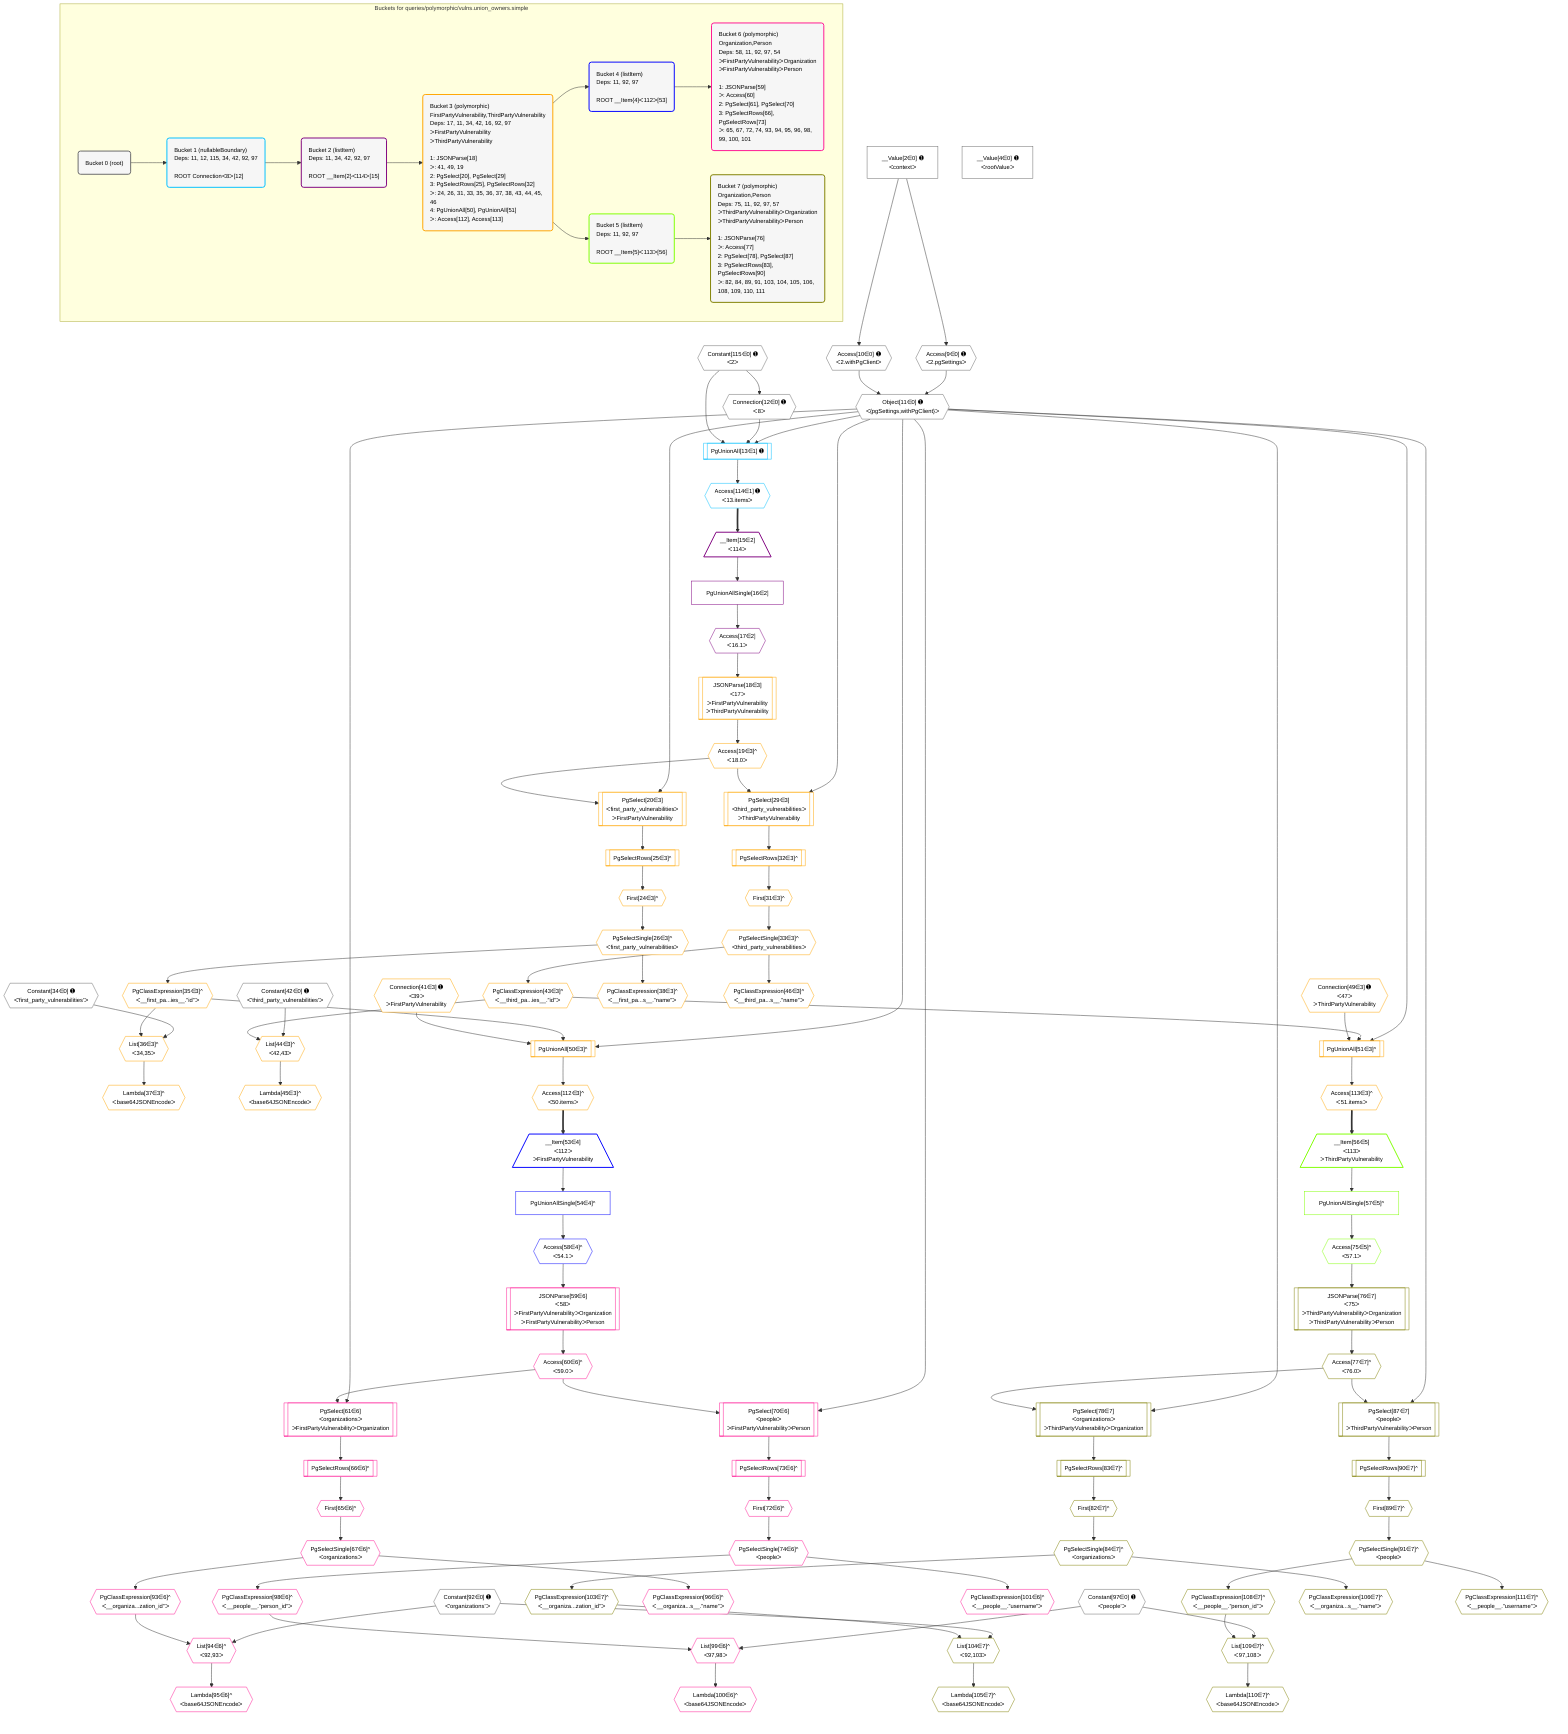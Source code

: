 %%{init: {'themeVariables': { 'fontSize': '12px'}}}%%
graph TD
    classDef path fill:#eee,stroke:#000,color:#000
    classDef plan fill:#fff,stroke-width:1px,color:#000
    classDef itemplan fill:#fff,stroke-width:2px,color:#000
    classDef unbatchedplan fill:#dff,stroke-width:1px,color:#000
    classDef sideeffectplan fill:#fcc,stroke-width:2px,color:#000
    classDef bucket fill:#f6f6f6,color:#000,stroke-width:2px,text-align:left

    subgraph "Buckets for queries/polymorphic/vulns.union_owners.simple"
    Bucket0("Bucket 0 (root)"):::bucket
    Bucket1("Bucket 1 (nullableBoundary)<br />Deps: 11, 12, 115, 34, 42, 92, 97<br /><br />ROOT Connectionᐸ8ᐳ[12]"):::bucket
    Bucket2("Bucket 2 (listItem)<br />Deps: 11, 34, 42, 92, 97<br /><br />ROOT __Item{2}ᐸ114ᐳ[15]"):::bucket
    Bucket3("Bucket 3 (polymorphic)<br />FirstPartyVulnerability,ThirdPartyVulnerability<br />Deps: 17, 11, 34, 42, 16, 92, 97<br />ᐳFirstPartyVulnerability<br />ᐳThirdPartyVulnerability<br /><br />1: JSONParse[18]<br />ᐳ: 41, 49, 19<br />2: PgSelect[20], PgSelect[29]<br />3: PgSelectRows[25], PgSelectRows[32]<br />ᐳ: 24, 26, 31, 33, 35, 36, 37, 38, 43, 44, 45, 46<br />4: PgUnionAll[50], PgUnionAll[51]<br />ᐳ: Access[112], Access[113]"):::bucket
    Bucket4("Bucket 4 (listItem)<br />Deps: 11, 92, 97<br /><br />ROOT __Item{4}ᐸ112ᐳ[53]"):::bucket
    Bucket5("Bucket 5 (listItem)<br />Deps: 11, 92, 97<br /><br />ROOT __Item{5}ᐸ113ᐳ[56]"):::bucket
    Bucket6("Bucket 6 (polymorphic)<br />Organization,Person<br />Deps: 58, 11, 92, 97, 54<br />ᐳFirstPartyVulnerabilityᐳOrganization<br />ᐳFirstPartyVulnerabilityᐳPerson<br /><br />1: JSONParse[59]<br />ᐳ: Access[60]<br />2: PgSelect[61], PgSelect[70]<br />3: PgSelectRows[66], PgSelectRows[73]<br />ᐳ: 65, 67, 72, 74, 93, 94, 95, 96, 98, 99, 100, 101"):::bucket
    Bucket7("Bucket 7 (polymorphic)<br />Organization,Person<br />Deps: 75, 11, 92, 97, 57<br />ᐳThirdPartyVulnerabilityᐳOrganization<br />ᐳThirdPartyVulnerabilityᐳPerson<br /><br />1: JSONParse[76]<br />ᐳ: Access[77]<br />2: PgSelect[78], PgSelect[87]<br />3: PgSelectRows[83], PgSelectRows[90]<br />ᐳ: 82, 84, 89, 91, 103, 104, 105, 106, 108, 109, 110, 111"):::bucket
    end
    Bucket0 --> Bucket1
    Bucket1 --> Bucket2
    Bucket2 --> Bucket3
    Bucket3 --> Bucket4 & Bucket5
    Bucket4 --> Bucket6
    Bucket5 --> Bucket7

    %% plan dependencies
    Object11{{"Object[11∈0] ➊<br />ᐸ{pgSettings,withPgClient}ᐳ"}}:::plan
    Access9{{"Access[9∈0] ➊<br />ᐸ2.pgSettingsᐳ"}}:::plan
    Access10{{"Access[10∈0] ➊<br />ᐸ2.withPgClientᐳ"}}:::plan
    Access9 & Access10 --> Object11
    __Value2["__Value[2∈0] ➊<br />ᐸcontextᐳ"]:::plan
    __Value2 --> Access9
    __Value2 --> Access10
    Connection12{{"Connection[12∈0] ➊<br />ᐸ8ᐳ"}}:::plan
    Constant115{{"Constant[115∈0] ➊<br />ᐸ2ᐳ"}}:::plan
    Constant115 --> Connection12
    __Value4["__Value[4∈0] ➊<br />ᐸrootValueᐳ"]:::plan
    Constant34{{"Constant[34∈0] ➊<br />ᐸ'first_party_vulnerabilities'ᐳ"}}:::plan
    Constant42{{"Constant[42∈0] ➊<br />ᐸ'third_party_vulnerabilities'ᐳ"}}:::plan
    Constant92{{"Constant[92∈0] ➊<br />ᐸ'organizations'ᐳ"}}:::plan
    Constant97{{"Constant[97∈0] ➊<br />ᐸ'people'ᐳ"}}:::plan
    PgUnionAll13[["PgUnionAll[13∈1] ➊"]]:::plan
    Object11 & Connection12 & Constant115 --> PgUnionAll13
    Access114{{"Access[114∈1] ➊<br />ᐸ13.itemsᐳ"}}:::plan
    PgUnionAll13 --> Access114
    __Item15[/"__Item[15∈2]<br />ᐸ114ᐳ"\]:::itemplan
    Access114 ==> __Item15
    PgUnionAllSingle16["PgUnionAllSingle[16∈2]"]:::plan
    __Item15 --> PgUnionAllSingle16
    Access17{{"Access[17∈2]<br />ᐸ16.1ᐳ"}}:::plan
    PgUnionAllSingle16 --> Access17
    PgUnionAll50[["PgUnionAll[50∈3]^"]]:::plan
    PgClassExpression35{{"PgClassExpression[35∈3]^<br />ᐸ__first_pa...ies__.”id”ᐳ"}}:::plan
    Connection41{{"Connection[41∈3] ➊<br />ᐸ39ᐳ<br />ᐳFirstPartyVulnerability"}}:::plan
    Object11 & PgClassExpression35 & Connection41 --> PgUnionAll50
    PgUnionAll51[["PgUnionAll[51∈3]^"]]:::plan
    PgClassExpression43{{"PgClassExpression[43∈3]^<br />ᐸ__third_pa...ies__.”id”ᐳ"}}:::plan
    Connection49{{"Connection[49∈3] ➊<br />ᐸ47ᐳ<br />ᐳThirdPartyVulnerability"}}:::plan
    Object11 & PgClassExpression43 & Connection49 --> PgUnionAll51
    PgSelect20[["PgSelect[20∈3]<br />ᐸfirst_party_vulnerabilitiesᐳ<br />ᐳFirstPartyVulnerability"]]:::plan
    Access19{{"Access[19∈3]^<br />ᐸ18.0ᐳ"}}:::plan
    Object11 & Access19 --> PgSelect20
    PgSelect29[["PgSelect[29∈3]<br />ᐸthird_party_vulnerabilitiesᐳ<br />ᐳThirdPartyVulnerability"]]:::plan
    Object11 & Access19 --> PgSelect29
    List36{{"List[36∈3]^<br />ᐸ34,35ᐳ"}}:::plan
    Constant34 & PgClassExpression35 --> List36
    List44{{"List[44∈3]^<br />ᐸ42,43ᐳ"}}:::plan
    Constant42 & PgClassExpression43 --> List44
    JSONParse18[["JSONParse[18∈3]<br />ᐸ17ᐳ<br />ᐳFirstPartyVulnerability<br />ᐳThirdPartyVulnerability"]]:::plan
    Access17 --> JSONParse18
    JSONParse18 --> Access19
    First24{{"First[24∈3]^"}}:::plan
    PgSelectRows25[["PgSelectRows[25∈3]^"]]:::plan
    PgSelectRows25 --> First24
    PgSelect20 --> PgSelectRows25
    PgSelectSingle26{{"PgSelectSingle[26∈3]^<br />ᐸfirst_party_vulnerabilitiesᐳ"}}:::plan
    First24 --> PgSelectSingle26
    First31{{"First[31∈3]^"}}:::plan
    PgSelectRows32[["PgSelectRows[32∈3]^"]]:::plan
    PgSelectRows32 --> First31
    PgSelect29 --> PgSelectRows32
    PgSelectSingle33{{"PgSelectSingle[33∈3]^<br />ᐸthird_party_vulnerabilitiesᐳ"}}:::plan
    First31 --> PgSelectSingle33
    PgSelectSingle26 --> PgClassExpression35
    Lambda37{{"Lambda[37∈3]^<br />ᐸbase64JSONEncodeᐳ"}}:::plan
    List36 --> Lambda37
    PgClassExpression38{{"PgClassExpression[38∈3]^<br />ᐸ__first_pa...s__.”name”ᐳ"}}:::plan
    PgSelectSingle26 --> PgClassExpression38
    PgSelectSingle33 --> PgClassExpression43
    Lambda45{{"Lambda[45∈3]^<br />ᐸbase64JSONEncodeᐳ"}}:::plan
    List44 --> Lambda45
    PgClassExpression46{{"PgClassExpression[46∈3]^<br />ᐸ__third_pa...s__.”name”ᐳ"}}:::plan
    PgSelectSingle33 --> PgClassExpression46
    Access112{{"Access[112∈3]^<br />ᐸ50.itemsᐳ"}}:::plan
    PgUnionAll50 --> Access112
    Access113{{"Access[113∈3]^<br />ᐸ51.itemsᐳ"}}:::plan
    PgUnionAll51 --> Access113
    __Item53[/"__Item[53∈4]<br />ᐸ112ᐳ<br />ᐳFirstPartyVulnerability"\]:::itemplan
    Access112 ==> __Item53
    PgUnionAllSingle54["PgUnionAllSingle[54∈4]^"]:::plan
    __Item53 --> PgUnionAllSingle54
    Access58{{"Access[58∈4]^<br />ᐸ54.1ᐳ"}}:::plan
    PgUnionAllSingle54 --> Access58
    PgSelect61[["PgSelect[61∈6]<br />ᐸorganizationsᐳ<br />ᐳFirstPartyVulnerabilityᐳOrganization"]]:::plan
    Access60{{"Access[60∈6]^<br />ᐸ59.0ᐳ"}}:::plan
    Object11 & Access60 --> PgSelect61
    PgSelect70[["PgSelect[70∈6]<br />ᐸpeopleᐳ<br />ᐳFirstPartyVulnerabilityᐳPerson"]]:::plan
    Object11 & Access60 --> PgSelect70
    List94{{"List[94∈6]^<br />ᐸ92,93ᐳ"}}:::plan
    PgClassExpression93{{"PgClassExpression[93∈6]^<br />ᐸ__organiza...zation_id”ᐳ"}}:::plan
    Constant92 & PgClassExpression93 --> List94
    List99{{"List[99∈6]^<br />ᐸ97,98ᐳ"}}:::plan
    PgClassExpression98{{"PgClassExpression[98∈6]^<br />ᐸ__people__.”person_id”ᐳ"}}:::plan
    Constant97 & PgClassExpression98 --> List99
    JSONParse59[["JSONParse[59∈6]<br />ᐸ58ᐳ<br />ᐳFirstPartyVulnerabilityᐳOrganization<br />ᐳFirstPartyVulnerabilityᐳPerson"]]:::plan
    Access58 --> JSONParse59
    JSONParse59 --> Access60
    First65{{"First[65∈6]^"}}:::plan
    PgSelectRows66[["PgSelectRows[66∈6]^"]]:::plan
    PgSelectRows66 --> First65
    PgSelect61 --> PgSelectRows66
    PgSelectSingle67{{"PgSelectSingle[67∈6]^<br />ᐸorganizationsᐳ"}}:::plan
    First65 --> PgSelectSingle67
    First72{{"First[72∈6]^"}}:::plan
    PgSelectRows73[["PgSelectRows[73∈6]^"]]:::plan
    PgSelectRows73 --> First72
    PgSelect70 --> PgSelectRows73
    PgSelectSingle74{{"PgSelectSingle[74∈6]^<br />ᐸpeopleᐳ"}}:::plan
    First72 --> PgSelectSingle74
    PgSelectSingle67 --> PgClassExpression93
    Lambda95{{"Lambda[95∈6]^<br />ᐸbase64JSONEncodeᐳ"}}:::plan
    List94 --> Lambda95
    PgClassExpression96{{"PgClassExpression[96∈6]^<br />ᐸ__organiza...s__.”name”ᐳ"}}:::plan
    PgSelectSingle67 --> PgClassExpression96
    PgSelectSingle74 --> PgClassExpression98
    Lambda100{{"Lambda[100∈6]^<br />ᐸbase64JSONEncodeᐳ"}}:::plan
    List99 --> Lambda100
    PgClassExpression101{{"PgClassExpression[101∈6]^<br />ᐸ__people__.”username”ᐳ"}}:::plan
    PgSelectSingle74 --> PgClassExpression101
    __Item56[/"__Item[56∈5]<br />ᐸ113ᐳ<br />ᐳThirdPartyVulnerability"\]:::itemplan
    Access113 ==> __Item56
    PgUnionAllSingle57["PgUnionAllSingle[57∈5]^"]:::plan
    __Item56 --> PgUnionAllSingle57
    Access75{{"Access[75∈5]^<br />ᐸ57.1ᐳ"}}:::plan
    PgUnionAllSingle57 --> Access75
    PgSelect78[["PgSelect[78∈7]<br />ᐸorganizationsᐳ<br />ᐳThirdPartyVulnerabilityᐳOrganization"]]:::plan
    Access77{{"Access[77∈7]^<br />ᐸ76.0ᐳ"}}:::plan
    Object11 & Access77 --> PgSelect78
    PgSelect87[["PgSelect[87∈7]<br />ᐸpeopleᐳ<br />ᐳThirdPartyVulnerabilityᐳPerson"]]:::plan
    Object11 & Access77 --> PgSelect87
    List104{{"List[104∈7]^<br />ᐸ92,103ᐳ"}}:::plan
    PgClassExpression103{{"PgClassExpression[103∈7]^<br />ᐸ__organiza...zation_id”ᐳ"}}:::plan
    Constant92 & PgClassExpression103 --> List104
    List109{{"List[109∈7]^<br />ᐸ97,108ᐳ"}}:::plan
    PgClassExpression108{{"PgClassExpression[108∈7]^<br />ᐸ__people__.”person_id”ᐳ"}}:::plan
    Constant97 & PgClassExpression108 --> List109
    JSONParse76[["JSONParse[76∈7]<br />ᐸ75ᐳ<br />ᐳThirdPartyVulnerabilityᐳOrganization<br />ᐳThirdPartyVulnerabilityᐳPerson"]]:::plan
    Access75 --> JSONParse76
    JSONParse76 --> Access77
    First82{{"First[82∈7]^"}}:::plan
    PgSelectRows83[["PgSelectRows[83∈7]^"]]:::plan
    PgSelectRows83 --> First82
    PgSelect78 --> PgSelectRows83
    PgSelectSingle84{{"PgSelectSingle[84∈7]^<br />ᐸorganizationsᐳ"}}:::plan
    First82 --> PgSelectSingle84
    First89{{"First[89∈7]^"}}:::plan
    PgSelectRows90[["PgSelectRows[90∈7]^"]]:::plan
    PgSelectRows90 --> First89
    PgSelect87 --> PgSelectRows90
    PgSelectSingle91{{"PgSelectSingle[91∈7]^<br />ᐸpeopleᐳ"}}:::plan
    First89 --> PgSelectSingle91
    PgSelectSingle84 --> PgClassExpression103
    Lambda105{{"Lambda[105∈7]^<br />ᐸbase64JSONEncodeᐳ"}}:::plan
    List104 --> Lambda105
    PgClassExpression106{{"PgClassExpression[106∈7]^<br />ᐸ__organiza...s__.”name”ᐳ"}}:::plan
    PgSelectSingle84 --> PgClassExpression106
    PgSelectSingle91 --> PgClassExpression108
    Lambda110{{"Lambda[110∈7]^<br />ᐸbase64JSONEncodeᐳ"}}:::plan
    List109 --> Lambda110
    PgClassExpression111{{"PgClassExpression[111∈7]^<br />ᐸ__people__.”username”ᐳ"}}:::plan
    PgSelectSingle91 --> PgClassExpression111

    %% define steps
    classDef bucket0 stroke:#696969
    class Bucket0,__Value2,__Value4,Access9,Access10,Object11,Connection12,Constant34,Constant42,Constant92,Constant97,Constant115 bucket0
    classDef bucket1 stroke:#00bfff
    class Bucket1,PgUnionAll13,Access114 bucket1
    classDef bucket2 stroke:#7f007f
    class Bucket2,__Item15,PgUnionAllSingle16,Access17 bucket2
    classDef bucket3 stroke:#ffa500
    class Bucket3,JSONParse18,Access19,PgSelect20,First24,PgSelectRows25,PgSelectSingle26,PgSelect29,First31,PgSelectRows32,PgSelectSingle33,PgClassExpression35,List36,Lambda37,PgClassExpression38,Connection41,PgClassExpression43,List44,Lambda45,PgClassExpression46,Connection49,PgUnionAll50,PgUnionAll51,Access112,Access113 bucket3
    classDef bucket4 stroke:#0000ff
    class Bucket4,__Item53,PgUnionAllSingle54,Access58 bucket4
    classDef bucket5 stroke:#7fff00
    class Bucket5,__Item56,PgUnionAllSingle57,Access75 bucket5
    classDef bucket6 stroke:#ff1493
    class Bucket6,JSONParse59,Access60,PgSelect61,First65,PgSelectRows66,PgSelectSingle67,PgSelect70,First72,PgSelectRows73,PgSelectSingle74,PgClassExpression93,List94,Lambda95,PgClassExpression96,PgClassExpression98,List99,Lambda100,PgClassExpression101 bucket6
    classDef bucket7 stroke:#808000
    class Bucket7,JSONParse76,Access77,PgSelect78,First82,PgSelectRows83,PgSelectSingle84,PgSelect87,First89,PgSelectRows90,PgSelectSingle91,PgClassExpression103,List104,Lambda105,PgClassExpression106,PgClassExpression108,List109,Lambda110,PgClassExpression111 bucket7